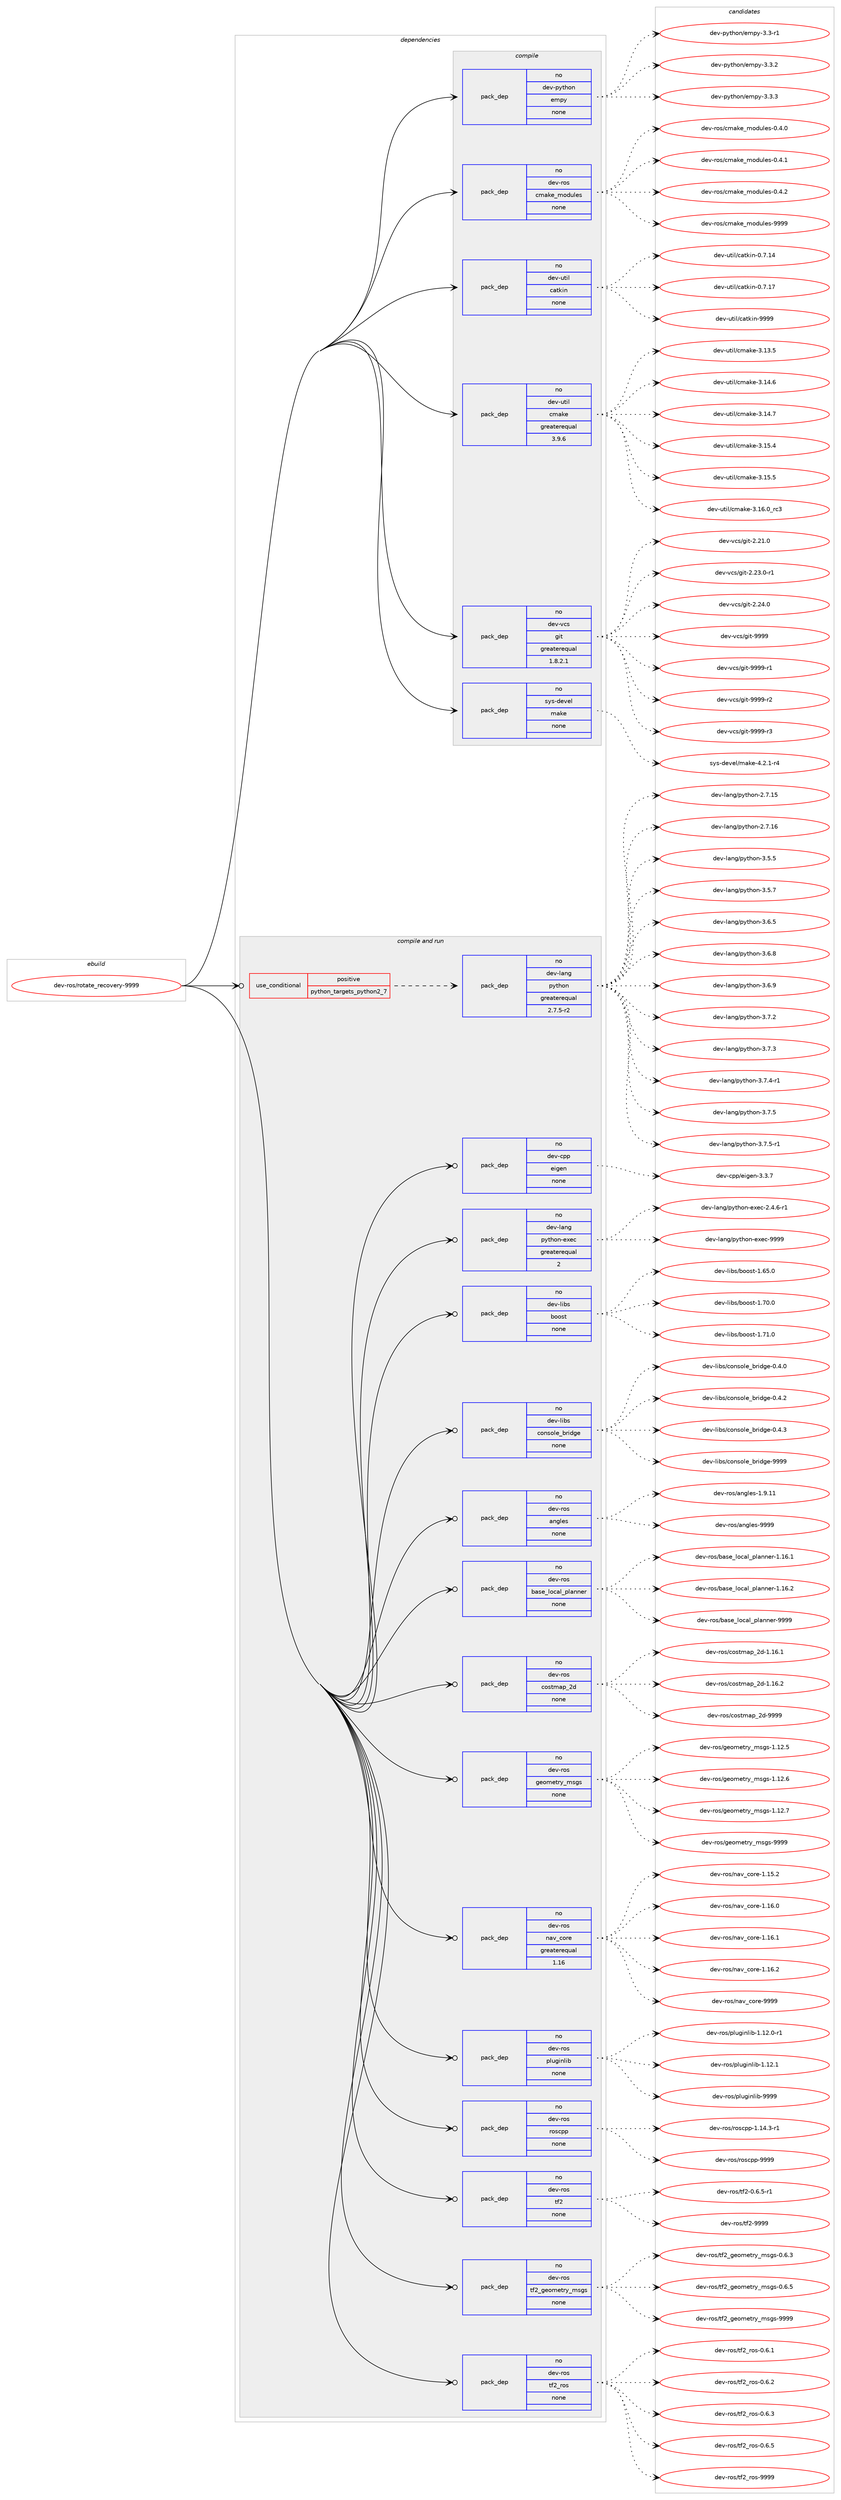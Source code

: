 digraph prolog {

# *************
# Graph options
# *************

newrank=true;
concentrate=true;
compound=true;
graph [rankdir=LR,fontname=Helvetica,fontsize=10,ranksep=1.5];#, ranksep=2.5, nodesep=0.2];
edge  [arrowhead=vee];
node  [fontname=Helvetica,fontsize=10];

# **********
# The ebuild
# **********

subgraph cluster_leftcol {
color=gray;
rank=same;
label=<<i>ebuild</i>>;
id [label="dev-ros/rotate_recovery-9999", color=red, width=4, href="../dev-ros/rotate_recovery-9999.svg"];
}

# ****************
# The dependencies
# ****************

subgraph cluster_midcol {
color=gray;
label=<<i>dependencies</i>>;
subgraph cluster_compile {
fillcolor="#eeeeee";
style=filled;
label=<<i>compile</i>>;
subgraph pack497936 {
dependency665082 [label=<<TABLE BORDER="0" CELLBORDER="1" CELLSPACING="0" CELLPADDING="4" WIDTH="220"><TR><TD ROWSPAN="6" CELLPADDING="30">pack_dep</TD></TR><TR><TD WIDTH="110">no</TD></TR><TR><TD>dev-python</TD></TR><TR><TD>empy</TD></TR><TR><TD>none</TD></TR><TR><TD></TD></TR></TABLE>>, shape=none, color=blue];
}
id:e -> dependency665082:w [weight=20,style="solid",arrowhead="vee"];
subgraph pack497937 {
dependency665083 [label=<<TABLE BORDER="0" CELLBORDER="1" CELLSPACING="0" CELLPADDING="4" WIDTH="220"><TR><TD ROWSPAN="6" CELLPADDING="30">pack_dep</TD></TR><TR><TD WIDTH="110">no</TD></TR><TR><TD>dev-ros</TD></TR><TR><TD>cmake_modules</TD></TR><TR><TD>none</TD></TR><TR><TD></TD></TR></TABLE>>, shape=none, color=blue];
}
id:e -> dependency665083:w [weight=20,style="solid",arrowhead="vee"];
subgraph pack497938 {
dependency665084 [label=<<TABLE BORDER="0" CELLBORDER="1" CELLSPACING="0" CELLPADDING="4" WIDTH="220"><TR><TD ROWSPAN="6" CELLPADDING="30">pack_dep</TD></TR><TR><TD WIDTH="110">no</TD></TR><TR><TD>dev-util</TD></TR><TR><TD>catkin</TD></TR><TR><TD>none</TD></TR><TR><TD></TD></TR></TABLE>>, shape=none, color=blue];
}
id:e -> dependency665084:w [weight=20,style="solid",arrowhead="vee"];
subgraph pack497939 {
dependency665085 [label=<<TABLE BORDER="0" CELLBORDER="1" CELLSPACING="0" CELLPADDING="4" WIDTH="220"><TR><TD ROWSPAN="6" CELLPADDING="30">pack_dep</TD></TR><TR><TD WIDTH="110">no</TD></TR><TR><TD>dev-util</TD></TR><TR><TD>cmake</TD></TR><TR><TD>greaterequal</TD></TR><TR><TD>3.9.6</TD></TR></TABLE>>, shape=none, color=blue];
}
id:e -> dependency665085:w [weight=20,style="solid",arrowhead="vee"];
subgraph pack497940 {
dependency665086 [label=<<TABLE BORDER="0" CELLBORDER="1" CELLSPACING="0" CELLPADDING="4" WIDTH="220"><TR><TD ROWSPAN="6" CELLPADDING="30">pack_dep</TD></TR><TR><TD WIDTH="110">no</TD></TR><TR><TD>dev-vcs</TD></TR><TR><TD>git</TD></TR><TR><TD>greaterequal</TD></TR><TR><TD>1.8.2.1</TD></TR></TABLE>>, shape=none, color=blue];
}
id:e -> dependency665086:w [weight=20,style="solid",arrowhead="vee"];
subgraph pack497941 {
dependency665087 [label=<<TABLE BORDER="0" CELLBORDER="1" CELLSPACING="0" CELLPADDING="4" WIDTH="220"><TR><TD ROWSPAN="6" CELLPADDING="30">pack_dep</TD></TR><TR><TD WIDTH="110">no</TD></TR><TR><TD>sys-devel</TD></TR><TR><TD>make</TD></TR><TR><TD>none</TD></TR><TR><TD></TD></TR></TABLE>>, shape=none, color=blue];
}
id:e -> dependency665087:w [weight=20,style="solid",arrowhead="vee"];
}
subgraph cluster_compileandrun {
fillcolor="#eeeeee";
style=filled;
label=<<i>compile and run</i>>;
subgraph cond155240 {
dependency665088 [label=<<TABLE BORDER="0" CELLBORDER="1" CELLSPACING="0" CELLPADDING="4"><TR><TD ROWSPAN="3" CELLPADDING="10">use_conditional</TD></TR><TR><TD>positive</TD></TR><TR><TD>python_targets_python2_7</TD></TR></TABLE>>, shape=none, color=red];
subgraph pack497942 {
dependency665089 [label=<<TABLE BORDER="0" CELLBORDER="1" CELLSPACING="0" CELLPADDING="4" WIDTH="220"><TR><TD ROWSPAN="6" CELLPADDING="30">pack_dep</TD></TR><TR><TD WIDTH="110">no</TD></TR><TR><TD>dev-lang</TD></TR><TR><TD>python</TD></TR><TR><TD>greaterequal</TD></TR><TR><TD>2.7.5-r2</TD></TR></TABLE>>, shape=none, color=blue];
}
dependency665088:e -> dependency665089:w [weight=20,style="dashed",arrowhead="vee"];
}
id:e -> dependency665088:w [weight=20,style="solid",arrowhead="odotvee"];
subgraph pack497943 {
dependency665090 [label=<<TABLE BORDER="0" CELLBORDER="1" CELLSPACING="0" CELLPADDING="4" WIDTH="220"><TR><TD ROWSPAN="6" CELLPADDING="30">pack_dep</TD></TR><TR><TD WIDTH="110">no</TD></TR><TR><TD>dev-cpp</TD></TR><TR><TD>eigen</TD></TR><TR><TD>none</TD></TR><TR><TD></TD></TR></TABLE>>, shape=none, color=blue];
}
id:e -> dependency665090:w [weight=20,style="solid",arrowhead="odotvee"];
subgraph pack497944 {
dependency665091 [label=<<TABLE BORDER="0" CELLBORDER="1" CELLSPACING="0" CELLPADDING="4" WIDTH="220"><TR><TD ROWSPAN="6" CELLPADDING="30">pack_dep</TD></TR><TR><TD WIDTH="110">no</TD></TR><TR><TD>dev-lang</TD></TR><TR><TD>python-exec</TD></TR><TR><TD>greaterequal</TD></TR><TR><TD>2</TD></TR></TABLE>>, shape=none, color=blue];
}
id:e -> dependency665091:w [weight=20,style="solid",arrowhead="odotvee"];
subgraph pack497945 {
dependency665092 [label=<<TABLE BORDER="0" CELLBORDER="1" CELLSPACING="0" CELLPADDING="4" WIDTH="220"><TR><TD ROWSPAN="6" CELLPADDING="30">pack_dep</TD></TR><TR><TD WIDTH="110">no</TD></TR><TR><TD>dev-libs</TD></TR><TR><TD>boost</TD></TR><TR><TD>none</TD></TR><TR><TD></TD></TR></TABLE>>, shape=none, color=blue];
}
id:e -> dependency665092:w [weight=20,style="solid",arrowhead="odotvee"];
subgraph pack497946 {
dependency665093 [label=<<TABLE BORDER="0" CELLBORDER="1" CELLSPACING="0" CELLPADDING="4" WIDTH="220"><TR><TD ROWSPAN="6" CELLPADDING="30">pack_dep</TD></TR><TR><TD WIDTH="110">no</TD></TR><TR><TD>dev-libs</TD></TR><TR><TD>console_bridge</TD></TR><TR><TD>none</TD></TR><TR><TD></TD></TR></TABLE>>, shape=none, color=blue];
}
id:e -> dependency665093:w [weight=20,style="solid",arrowhead="odotvee"];
subgraph pack497947 {
dependency665094 [label=<<TABLE BORDER="0" CELLBORDER="1" CELLSPACING="0" CELLPADDING="4" WIDTH="220"><TR><TD ROWSPAN="6" CELLPADDING="30">pack_dep</TD></TR><TR><TD WIDTH="110">no</TD></TR><TR><TD>dev-ros</TD></TR><TR><TD>angles</TD></TR><TR><TD>none</TD></TR><TR><TD></TD></TR></TABLE>>, shape=none, color=blue];
}
id:e -> dependency665094:w [weight=20,style="solid",arrowhead="odotvee"];
subgraph pack497948 {
dependency665095 [label=<<TABLE BORDER="0" CELLBORDER="1" CELLSPACING="0" CELLPADDING="4" WIDTH="220"><TR><TD ROWSPAN="6" CELLPADDING="30">pack_dep</TD></TR><TR><TD WIDTH="110">no</TD></TR><TR><TD>dev-ros</TD></TR><TR><TD>base_local_planner</TD></TR><TR><TD>none</TD></TR><TR><TD></TD></TR></TABLE>>, shape=none, color=blue];
}
id:e -> dependency665095:w [weight=20,style="solid",arrowhead="odotvee"];
subgraph pack497949 {
dependency665096 [label=<<TABLE BORDER="0" CELLBORDER="1" CELLSPACING="0" CELLPADDING="4" WIDTH="220"><TR><TD ROWSPAN="6" CELLPADDING="30">pack_dep</TD></TR><TR><TD WIDTH="110">no</TD></TR><TR><TD>dev-ros</TD></TR><TR><TD>costmap_2d</TD></TR><TR><TD>none</TD></TR><TR><TD></TD></TR></TABLE>>, shape=none, color=blue];
}
id:e -> dependency665096:w [weight=20,style="solid",arrowhead="odotvee"];
subgraph pack497950 {
dependency665097 [label=<<TABLE BORDER="0" CELLBORDER="1" CELLSPACING="0" CELLPADDING="4" WIDTH="220"><TR><TD ROWSPAN="6" CELLPADDING="30">pack_dep</TD></TR><TR><TD WIDTH="110">no</TD></TR><TR><TD>dev-ros</TD></TR><TR><TD>geometry_msgs</TD></TR><TR><TD>none</TD></TR><TR><TD></TD></TR></TABLE>>, shape=none, color=blue];
}
id:e -> dependency665097:w [weight=20,style="solid",arrowhead="odotvee"];
subgraph pack497951 {
dependency665098 [label=<<TABLE BORDER="0" CELLBORDER="1" CELLSPACING="0" CELLPADDING="4" WIDTH="220"><TR><TD ROWSPAN="6" CELLPADDING="30">pack_dep</TD></TR><TR><TD WIDTH="110">no</TD></TR><TR><TD>dev-ros</TD></TR><TR><TD>nav_core</TD></TR><TR><TD>greaterequal</TD></TR><TR><TD>1.16</TD></TR></TABLE>>, shape=none, color=blue];
}
id:e -> dependency665098:w [weight=20,style="solid",arrowhead="odotvee"];
subgraph pack497952 {
dependency665099 [label=<<TABLE BORDER="0" CELLBORDER="1" CELLSPACING="0" CELLPADDING="4" WIDTH="220"><TR><TD ROWSPAN="6" CELLPADDING="30">pack_dep</TD></TR><TR><TD WIDTH="110">no</TD></TR><TR><TD>dev-ros</TD></TR><TR><TD>pluginlib</TD></TR><TR><TD>none</TD></TR><TR><TD></TD></TR></TABLE>>, shape=none, color=blue];
}
id:e -> dependency665099:w [weight=20,style="solid",arrowhead="odotvee"];
subgraph pack497953 {
dependency665100 [label=<<TABLE BORDER="0" CELLBORDER="1" CELLSPACING="0" CELLPADDING="4" WIDTH="220"><TR><TD ROWSPAN="6" CELLPADDING="30">pack_dep</TD></TR><TR><TD WIDTH="110">no</TD></TR><TR><TD>dev-ros</TD></TR><TR><TD>roscpp</TD></TR><TR><TD>none</TD></TR><TR><TD></TD></TR></TABLE>>, shape=none, color=blue];
}
id:e -> dependency665100:w [weight=20,style="solid",arrowhead="odotvee"];
subgraph pack497954 {
dependency665101 [label=<<TABLE BORDER="0" CELLBORDER="1" CELLSPACING="0" CELLPADDING="4" WIDTH="220"><TR><TD ROWSPAN="6" CELLPADDING="30">pack_dep</TD></TR><TR><TD WIDTH="110">no</TD></TR><TR><TD>dev-ros</TD></TR><TR><TD>tf2</TD></TR><TR><TD>none</TD></TR><TR><TD></TD></TR></TABLE>>, shape=none, color=blue];
}
id:e -> dependency665101:w [weight=20,style="solid",arrowhead="odotvee"];
subgraph pack497955 {
dependency665102 [label=<<TABLE BORDER="0" CELLBORDER="1" CELLSPACING="0" CELLPADDING="4" WIDTH="220"><TR><TD ROWSPAN="6" CELLPADDING="30">pack_dep</TD></TR><TR><TD WIDTH="110">no</TD></TR><TR><TD>dev-ros</TD></TR><TR><TD>tf2_geometry_msgs</TD></TR><TR><TD>none</TD></TR><TR><TD></TD></TR></TABLE>>, shape=none, color=blue];
}
id:e -> dependency665102:w [weight=20,style="solid",arrowhead="odotvee"];
subgraph pack497956 {
dependency665103 [label=<<TABLE BORDER="0" CELLBORDER="1" CELLSPACING="0" CELLPADDING="4" WIDTH="220"><TR><TD ROWSPAN="6" CELLPADDING="30">pack_dep</TD></TR><TR><TD WIDTH="110">no</TD></TR><TR><TD>dev-ros</TD></TR><TR><TD>tf2_ros</TD></TR><TR><TD>none</TD></TR><TR><TD></TD></TR></TABLE>>, shape=none, color=blue];
}
id:e -> dependency665103:w [weight=20,style="solid",arrowhead="odotvee"];
}
subgraph cluster_run {
fillcolor="#eeeeee";
style=filled;
label=<<i>run</i>>;
}
}

# **************
# The candidates
# **************

subgraph cluster_choices {
rank=same;
color=gray;
label=<<i>candidates</i>>;

subgraph choice497936 {
color=black;
nodesep=1;
choice1001011184511212111610411111047101109112121455146514511449 [label="dev-python/empy-3.3-r1", color=red, width=4,href="../dev-python/empy-3.3-r1.svg"];
choice1001011184511212111610411111047101109112121455146514650 [label="dev-python/empy-3.3.2", color=red, width=4,href="../dev-python/empy-3.3.2.svg"];
choice1001011184511212111610411111047101109112121455146514651 [label="dev-python/empy-3.3.3", color=red, width=4,href="../dev-python/empy-3.3.3.svg"];
dependency665082:e -> choice1001011184511212111610411111047101109112121455146514511449:w [style=dotted,weight="100"];
dependency665082:e -> choice1001011184511212111610411111047101109112121455146514650:w [style=dotted,weight="100"];
dependency665082:e -> choice1001011184511212111610411111047101109112121455146514651:w [style=dotted,weight="100"];
}
subgraph choice497937 {
color=black;
nodesep=1;
choice1001011184511411111547991099710710195109111100117108101115454846524648 [label="dev-ros/cmake_modules-0.4.0", color=red, width=4,href="../dev-ros/cmake_modules-0.4.0.svg"];
choice1001011184511411111547991099710710195109111100117108101115454846524649 [label="dev-ros/cmake_modules-0.4.1", color=red, width=4,href="../dev-ros/cmake_modules-0.4.1.svg"];
choice1001011184511411111547991099710710195109111100117108101115454846524650 [label="dev-ros/cmake_modules-0.4.2", color=red, width=4,href="../dev-ros/cmake_modules-0.4.2.svg"];
choice10010111845114111115479910997107101951091111001171081011154557575757 [label="dev-ros/cmake_modules-9999", color=red, width=4,href="../dev-ros/cmake_modules-9999.svg"];
dependency665083:e -> choice1001011184511411111547991099710710195109111100117108101115454846524648:w [style=dotted,weight="100"];
dependency665083:e -> choice1001011184511411111547991099710710195109111100117108101115454846524649:w [style=dotted,weight="100"];
dependency665083:e -> choice1001011184511411111547991099710710195109111100117108101115454846524650:w [style=dotted,weight="100"];
dependency665083:e -> choice10010111845114111115479910997107101951091111001171081011154557575757:w [style=dotted,weight="100"];
}
subgraph choice497938 {
color=black;
nodesep=1;
choice1001011184511711610510847999711610710511045484655464952 [label="dev-util/catkin-0.7.14", color=red, width=4,href="../dev-util/catkin-0.7.14.svg"];
choice1001011184511711610510847999711610710511045484655464955 [label="dev-util/catkin-0.7.17", color=red, width=4,href="../dev-util/catkin-0.7.17.svg"];
choice100101118451171161051084799971161071051104557575757 [label="dev-util/catkin-9999", color=red, width=4,href="../dev-util/catkin-9999.svg"];
dependency665084:e -> choice1001011184511711610510847999711610710511045484655464952:w [style=dotted,weight="100"];
dependency665084:e -> choice1001011184511711610510847999711610710511045484655464955:w [style=dotted,weight="100"];
dependency665084:e -> choice100101118451171161051084799971161071051104557575757:w [style=dotted,weight="100"];
}
subgraph choice497939 {
color=black;
nodesep=1;
choice1001011184511711610510847991099710710145514649514653 [label="dev-util/cmake-3.13.5", color=red, width=4,href="../dev-util/cmake-3.13.5.svg"];
choice1001011184511711610510847991099710710145514649524654 [label="dev-util/cmake-3.14.6", color=red, width=4,href="../dev-util/cmake-3.14.6.svg"];
choice1001011184511711610510847991099710710145514649524655 [label="dev-util/cmake-3.14.7", color=red, width=4,href="../dev-util/cmake-3.14.7.svg"];
choice1001011184511711610510847991099710710145514649534652 [label="dev-util/cmake-3.15.4", color=red, width=4,href="../dev-util/cmake-3.15.4.svg"];
choice1001011184511711610510847991099710710145514649534653 [label="dev-util/cmake-3.15.5", color=red, width=4,href="../dev-util/cmake-3.15.5.svg"];
choice1001011184511711610510847991099710710145514649544648951149951 [label="dev-util/cmake-3.16.0_rc3", color=red, width=4,href="../dev-util/cmake-3.16.0_rc3.svg"];
dependency665085:e -> choice1001011184511711610510847991099710710145514649514653:w [style=dotted,weight="100"];
dependency665085:e -> choice1001011184511711610510847991099710710145514649524654:w [style=dotted,weight="100"];
dependency665085:e -> choice1001011184511711610510847991099710710145514649524655:w [style=dotted,weight="100"];
dependency665085:e -> choice1001011184511711610510847991099710710145514649534652:w [style=dotted,weight="100"];
dependency665085:e -> choice1001011184511711610510847991099710710145514649534653:w [style=dotted,weight="100"];
dependency665085:e -> choice1001011184511711610510847991099710710145514649544648951149951:w [style=dotted,weight="100"];
}
subgraph choice497940 {
color=black;
nodesep=1;
choice10010111845118991154710310511645504650494648 [label="dev-vcs/git-2.21.0", color=red, width=4,href="../dev-vcs/git-2.21.0.svg"];
choice100101118451189911547103105116455046505146484511449 [label="dev-vcs/git-2.23.0-r1", color=red, width=4,href="../dev-vcs/git-2.23.0-r1.svg"];
choice10010111845118991154710310511645504650524648 [label="dev-vcs/git-2.24.0", color=red, width=4,href="../dev-vcs/git-2.24.0.svg"];
choice1001011184511899115471031051164557575757 [label="dev-vcs/git-9999", color=red, width=4,href="../dev-vcs/git-9999.svg"];
choice10010111845118991154710310511645575757574511449 [label="dev-vcs/git-9999-r1", color=red, width=4,href="../dev-vcs/git-9999-r1.svg"];
choice10010111845118991154710310511645575757574511450 [label="dev-vcs/git-9999-r2", color=red, width=4,href="../dev-vcs/git-9999-r2.svg"];
choice10010111845118991154710310511645575757574511451 [label="dev-vcs/git-9999-r3", color=red, width=4,href="../dev-vcs/git-9999-r3.svg"];
dependency665086:e -> choice10010111845118991154710310511645504650494648:w [style=dotted,weight="100"];
dependency665086:e -> choice100101118451189911547103105116455046505146484511449:w [style=dotted,weight="100"];
dependency665086:e -> choice10010111845118991154710310511645504650524648:w [style=dotted,weight="100"];
dependency665086:e -> choice1001011184511899115471031051164557575757:w [style=dotted,weight="100"];
dependency665086:e -> choice10010111845118991154710310511645575757574511449:w [style=dotted,weight="100"];
dependency665086:e -> choice10010111845118991154710310511645575757574511450:w [style=dotted,weight="100"];
dependency665086:e -> choice10010111845118991154710310511645575757574511451:w [style=dotted,weight="100"];
}
subgraph choice497941 {
color=black;
nodesep=1;
choice1151211154510010111810110847109971071014552465046494511452 [label="sys-devel/make-4.2.1-r4", color=red, width=4,href="../sys-devel/make-4.2.1-r4.svg"];
dependency665087:e -> choice1151211154510010111810110847109971071014552465046494511452:w [style=dotted,weight="100"];
}
subgraph choice497942 {
color=black;
nodesep=1;
choice10010111845108971101034711212111610411111045504655464953 [label="dev-lang/python-2.7.15", color=red, width=4,href="../dev-lang/python-2.7.15.svg"];
choice10010111845108971101034711212111610411111045504655464954 [label="dev-lang/python-2.7.16", color=red, width=4,href="../dev-lang/python-2.7.16.svg"];
choice100101118451089711010347112121116104111110455146534653 [label="dev-lang/python-3.5.5", color=red, width=4,href="../dev-lang/python-3.5.5.svg"];
choice100101118451089711010347112121116104111110455146534655 [label="dev-lang/python-3.5.7", color=red, width=4,href="../dev-lang/python-3.5.7.svg"];
choice100101118451089711010347112121116104111110455146544653 [label="dev-lang/python-3.6.5", color=red, width=4,href="../dev-lang/python-3.6.5.svg"];
choice100101118451089711010347112121116104111110455146544656 [label="dev-lang/python-3.6.8", color=red, width=4,href="../dev-lang/python-3.6.8.svg"];
choice100101118451089711010347112121116104111110455146544657 [label="dev-lang/python-3.6.9", color=red, width=4,href="../dev-lang/python-3.6.9.svg"];
choice100101118451089711010347112121116104111110455146554650 [label="dev-lang/python-3.7.2", color=red, width=4,href="../dev-lang/python-3.7.2.svg"];
choice100101118451089711010347112121116104111110455146554651 [label="dev-lang/python-3.7.3", color=red, width=4,href="../dev-lang/python-3.7.3.svg"];
choice1001011184510897110103471121211161041111104551465546524511449 [label="dev-lang/python-3.7.4-r1", color=red, width=4,href="../dev-lang/python-3.7.4-r1.svg"];
choice100101118451089711010347112121116104111110455146554653 [label="dev-lang/python-3.7.5", color=red, width=4,href="../dev-lang/python-3.7.5.svg"];
choice1001011184510897110103471121211161041111104551465546534511449 [label="dev-lang/python-3.7.5-r1", color=red, width=4,href="../dev-lang/python-3.7.5-r1.svg"];
dependency665089:e -> choice10010111845108971101034711212111610411111045504655464953:w [style=dotted,weight="100"];
dependency665089:e -> choice10010111845108971101034711212111610411111045504655464954:w [style=dotted,weight="100"];
dependency665089:e -> choice100101118451089711010347112121116104111110455146534653:w [style=dotted,weight="100"];
dependency665089:e -> choice100101118451089711010347112121116104111110455146534655:w [style=dotted,weight="100"];
dependency665089:e -> choice100101118451089711010347112121116104111110455146544653:w [style=dotted,weight="100"];
dependency665089:e -> choice100101118451089711010347112121116104111110455146544656:w [style=dotted,weight="100"];
dependency665089:e -> choice100101118451089711010347112121116104111110455146544657:w [style=dotted,weight="100"];
dependency665089:e -> choice100101118451089711010347112121116104111110455146554650:w [style=dotted,weight="100"];
dependency665089:e -> choice100101118451089711010347112121116104111110455146554651:w [style=dotted,weight="100"];
dependency665089:e -> choice1001011184510897110103471121211161041111104551465546524511449:w [style=dotted,weight="100"];
dependency665089:e -> choice100101118451089711010347112121116104111110455146554653:w [style=dotted,weight="100"];
dependency665089:e -> choice1001011184510897110103471121211161041111104551465546534511449:w [style=dotted,weight="100"];
}
subgraph choice497943 {
color=black;
nodesep=1;
choice100101118459911211247101105103101110455146514655 [label="dev-cpp/eigen-3.3.7", color=red, width=4,href="../dev-cpp/eigen-3.3.7.svg"];
dependency665090:e -> choice100101118459911211247101105103101110455146514655:w [style=dotted,weight="100"];
}
subgraph choice497944 {
color=black;
nodesep=1;
choice10010111845108971101034711212111610411111045101120101994550465246544511449 [label="dev-lang/python-exec-2.4.6-r1", color=red, width=4,href="../dev-lang/python-exec-2.4.6-r1.svg"];
choice10010111845108971101034711212111610411111045101120101994557575757 [label="dev-lang/python-exec-9999", color=red, width=4,href="../dev-lang/python-exec-9999.svg"];
dependency665091:e -> choice10010111845108971101034711212111610411111045101120101994550465246544511449:w [style=dotted,weight="100"];
dependency665091:e -> choice10010111845108971101034711212111610411111045101120101994557575757:w [style=dotted,weight="100"];
}
subgraph choice497945 {
color=black;
nodesep=1;
choice1001011184510810598115479811111111511645494654534648 [label="dev-libs/boost-1.65.0", color=red, width=4,href="../dev-libs/boost-1.65.0.svg"];
choice1001011184510810598115479811111111511645494655484648 [label="dev-libs/boost-1.70.0", color=red, width=4,href="../dev-libs/boost-1.70.0.svg"];
choice1001011184510810598115479811111111511645494655494648 [label="dev-libs/boost-1.71.0", color=red, width=4,href="../dev-libs/boost-1.71.0.svg"];
dependency665092:e -> choice1001011184510810598115479811111111511645494654534648:w [style=dotted,weight="100"];
dependency665092:e -> choice1001011184510810598115479811111111511645494655484648:w [style=dotted,weight="100"];
dependency665092:e -> choice1001011184510810598115479811111111511645494655494648:w [style=dotted,weight="100"];
}
subgraph choice497946 {
color=black;
nodesep=1;
choice100101118451081059811547991111101151111081019598114105100103101454846524648 [label="dev-libs/console_bridge-0.4.0", color=red, width=4,href="../dev-libs/console_bridge-0.4.0.svg"];
choice100101118451081059811547991111101151111081019598114105100103101454846524650 [label="dev-libs/console_bridge-0.4.2", color=red, width=4,href="../dev-libs/console_bridge-0.4.2.svg"];
choice100101118451081059811547991111101151111081019598114105100103101454846524651 [label="dev-libs/console_bridge-0.4.3", color=red, width=4,href="../dev-libs/console_bridge-0.4.3.svg"];
choice1001011184510810598115479911111011511110810195981141051001031014557575757 [label="dev-libs/console_bridge-9999", color=red, width=4,href="../dev-libs/console_bridge-9999.svg"];
dependency665093:e -> choice100101118451081059811547991111101151111081019598114105100103101454846524648:w [style=dotted,weight="100"];
dependency665093:e -> choice100101118451081059811547991111101151111081019598114105100103101454846524650:w [style=dotted,weight="100"];
dependency665093:e -> choice100101118451081059811547991111101151111081019598114105100103101454846524651:w [style=dotted,weight="100"];
dependency665093:e -> choice1001011184510810598115479911111011511110810195981141051001031014557575757:w [style=dotted,weight="100"];
}
subgraph choice497947 {
color=black;
nodesep=1;
choice10010111845114111115479711010310810111545494657464949 [label="dev-ros/angles-1.9.11", color=red, width=4,href="../dev-ros/angles-1.9.11.svg"];
choice1001011184511411111547971101031081011154557575757 [label="dev-ros/angles-9999", color=red, width=4,href="../dev-ros/angles-9999.svg"];
dependency665094:e -> choice10010111845114111115479711010310810111545494657464949:w [style=dotted,weight="100"];
dependency665094:e -> choice1001011184511411111547971101031081011154557575757:w [style=dotted,weight="100"];
}
subgraph choice497948 {
color=black;
nodesep=1;
choice10010111845114111115479897115101951081119997108951121089711011010111445494649544649 [label="dev-ros/base_local_planner-1.16.1", color=red, width=4,href="../dev-ros/base_local_planner-1.16.1.svg"];
choice10010111845114111115479897115101951081119997108951121089711011010111445494649544650 [label="dev-ros/base_local_planner-1.16.2", color=red, width=4,href="../dev-ros/base_local_planner-1.16.2.svg"];
choice1001011184511411111547989711510195108111999710895112108971101101011144557575757 [label="dev-ros/base_local_planner-9999", color=red, width=4,href="../dev-ros/base_local_planner-9999.svg"];
dependency665095:e -> choice10010111845114111115479897115101951081119997108951121089711011010111445494649544649:w [style=dotted,weight="100"];
dependency665095:e -> choice10010111845114111115479897115101951081119997108951121089711011010111445494649544650:w [style=dotted,weight="100"];
dependency665095:e -> choice1001011184511411111547989711510195108111999710895112108971101101011144557575757:w [style=dotted,weight="100"];
}
subgraph choice497949 {
color=black;
nodesep=1;
choice10010111845114111115479911111511610997112955010045494649544649 [label="dev-ros/costmap_2d-1.16.1", color=red, width=4,href="../dev-ros/costmap_2d-1.16.1.svg"];
choice10010111845114111115479911111511610997112955010045494649544650 [label="dev-ros/costmap_2d-1.16.2", color=red, width=4,href="../dev-ros/costmap_2d-1.16.2.svg"];
choice1001011184511411111547991111151161099711295501004557575757 [label="dev-ros/costmap_2d-9999", color=red, width=4,href="../dev-ros/costmap_2d-9999.svg"];
dependency665096:e -> choice10010111845114111115479911111511610997112955010045494649544649:w [style=dotted,weight="100"];
dependency665096:e -> choice10010111845114111115479911111511610997112955010045494649544650:w [style=dotted,weight="100"];
dependency665096:e -> choice1001011184511411111547991111151161099711295501004557575757:w [style=dotted,weight="100"];
}
subgraph choice497950 {
color=black;
nodesep=1;
choice10010111845114111115471031011111091011161141219510911510311545494649504653 [label="dev-ros/geometry_msgs-1.12.5", color=red, width=4,href="../dev-ros/geometry_msgs-1.12.5.svg"];
choice10010111845114111115471031011111091011161141219510911510311545494649504654 [label="dev-ros/geometry_msgs-1.12.6", color=red, width=4,href="../dev-ros/geometry_msgs-1.12.6.svg"];
choice10010111845114111115471031011111091011161141219510911510311545494649504655 [label="dev-ros/geometry_msgs-1.12.7", color=red, width=4,href="../dev-ros/geometry_msgs-1.12.7.svg"];
choice1001011184511411111547103101111109101116114121951091151031154557575757 [label="dev-ros/geometry_msgs-9999", color=red, width=4,href="../dev-ros/geometry_msgs-9999.svg"];
dependency665097:e -> choice10010111845114111115471031011111091011161141219510911510311545494649504653:w [style=dotted,weight="100"];
dependency665097:e -> choice10010111845114111115471031011111091011161141219510911510311545494649504654:w [style=dotted,weight="100"];
dependency665097:e -> choice10010111845114111115471031011111091011161141219510911510311545494649504655:w [style=dotted,weight="100"];
dependency665097:e -> choice1001011184511411111547103101111109101116114121951091151031154557575757:w [style=dotted,weight="100"];
}
subgraph choice497951 {
color=black;
nodesep=1;
choice100101118451141111154711097118959911111410145494649534650 [label="dev-ros/nav_core-1.15.2", color=red, width=4,href="../dev-ros/nav_core-1.15.2.svg"];
choice100101118451141111154711097118959911111410145494649544648 [label="dev-ros/nav_core-1.16.0", color=red, width=4,href="../dev-ros/nav_core-1.16.0.svg"];
choice100101118451141111154711097118959911111410145494649544649 [label="dev-ros/nav_core-1.16.1", color=red, width=4,href="../dev-ros/nav_core-1.16.1.svg"];
choice100101118451141111154711097118959911111410145494649544650 [label="dev-ros/nav_core-1.16.2", color=red, width=4,href="../dev-ros/nav_core-1.16.2.svg"];
choice10010111845114111115471109711895991111141014557575757 [label="dev-ros/nav_core-9999", color=red, width=4,href="../dev-ros/nav_core-9999.svg"];
dependency665098:e -> choice100101118451141111154711097118959911111410145494649534650:w [style=dotted,weight="100"];
dependency665098:e -> choice100101118451141111154711097118959911111410145494649544648:w [style=dotted,weight="100"];
dependency665098:e -> choice100101118451141111154711097118959911111410145494649544649:w [style=dotted,weight="100"];
dependency665098:e -> choice100101118451141111154711097118959911111410145494649544650:w [style=dotted,weight="100"];
dependency665098:e -> choice10010111845114111115471109711895991111141014557575757:w [style=dotted,weight="100"];
}
subgraph choice497952 {
color=black;
nodesep=1;
choice100101118451141111154711210811710310511010810598454946495046484511449 [label="dev-ros/pluginlib-1.12.0-r1", color=red, width=4,href="../dev-ros/pluginlib-1.12.0-r1.svg"];
choice10010111845114111115471121081171031051101081059845494649504649 [label="dev-ros/pluginlib-1.12.1", color=red, width=4,href="../dev-ros/pluginlib-1.12.1.svg"];
choice1001011184511411111547112108117103105110108105984557575757 [label="dev-ros/pluginlib-9999", color=red, width=4,href="../dev-ros/pluginlib-9999.svg"];
dependency665099:e -> choice100101118451141111154711210811710310511010810598454946495046484511449:w [style=dotted,weight="100"];
dependency665099:e -> choice10010111845114111115471121081171031051101081059845494649504649:w [style=dotted,weight="100"];
dependency665099:e -> choice1001011184511411111547112108117103105110108105984557575757:w [style=dotted,weight="100"];
}
subgraph choice497953 {
color=black;
nodesep=1;
choice100101118451141111154711411111599112112454946495246514511449 [label="dev-ros/roscpp-1.14.3-r1", color=red, width=4,href="../dev-ros/roscpp-1.14.3-r1.svg"];
choice1001011184511411111547114111115991121124557575757 [label="dev-ros/roscpp-9999", color=red, width=4,href="../dev-ros/roscpp-9999.svg"];
dependency665100:e -> choice100101118451141111154711411111599112112454946495246514511449:w [style=dotted,weight="100"];
dependency665100:e -> choice1001011184511411111547114111115991121124557575757:w [style=dotted,weight="100"];
}
subgraph choice497954 {
color=black;
nodesep=1;
choice1001011184511411111547116102504548465446534511449 [label="dev-ros/tf2-0.6.5-r1", color=red, width=4,href="../dev-ros/tf2-0.6.5-r1.svg"];
choice1001011184511411111547116102504557575757 [label="dev-ros/tf2-9999", color=red, width=4,href="../dev-ros/tf2-9999.svg"];
dependency665101:e -> choice1001011184511411111547116102504548465446534511449:w [style=dotted,weight="100"];
dependency665101:e -> choice1001011184511411111547116102504557575757:w [style=dotted,weight="100"];
}
subgraph choice497955 {
color=black;
nodesep=1;
choice1001011184511411111547116102509510310111110910111611412195109115103115454846544651 [label="dev-ros/tf2_geometry_msgs-0.6.3", color=red, width=4,href="../dev-ros/tf2_geometry_msgs-0.6.3.svg"];
choice1001011184511411111547116102509510310111110910111611412195109115103115454846544653 [label="dev-ros/tf2_geometry_msgs-0.6.5", color=red, width=4,href="../dev-ros/tf2_geometry_msgs-0.6.5.svg"];
choice10010111845114111115471161025095103101111109101116114121951091151031154557575757 [label="dev-ros/tf2_geometry_msgs-9999", color=red, width=4,href="../dev-ros/tf2_geometry_msgs-9999.svg"];
dependency665102:e -> choice1001011184511411111547116102509510310111110910111611412195109115103115454846544651:w [style=dotted,weight="100"];
dependency665102:e -> choice1001011184511411111547116102509510310111110910111611412195109115103115454846544653:w [style=dotted,weight="100"];
dependency665102:e -> choice10010111845114111115471161025095103101111109101116114121951091151031154557575757:w [style=dotted,weight="100"];
}
subgraph choice497956 {
color=black;
nodesep=1;
choice10010111845114111115471161025095114111115454846544649 [label="dev-ros/tf2_ros-0.6.1", color=red, width=4,href="../dev-ros/tf2_ros-0.6.1.svg"];
choice10010111845114111115471161025095114111115454846544650 [label="dev-ros/tf2_ros-0.6.2", color=red, width=4,href="../dev-ros/tf2_ros-0.6.2.svg"];
choice10010111845114111115471161025095114111115454846544651 [label="dev-ros/tf2_ros-0.6.3", color=red, width=4,href="../dev-ros/tf2_ros-0.6.3.svg"];
choice10010111845114111115471161025095114111115454846544653 [label="dev-ros/tf2_ros-0.6.5", color=red, width=4,href="../dev-ros/tf2_ros-0.6.5.svg"];
choice100101118451141111154711610250951141111154557575757 [label="dev-ros/tf2_ros-9999", color=red, width=4,href="../dev-ros/tf2_ros-9999.svg"];
dependency665103:e -> choice10010111845114111115471161025095114111115454846544649:w [style=dotted,weight="100"];
dependency665103:e -> choice10010111845114111115471161025095114111115454846544650:w [style=dotted,weight="100"];
dependency665103:e -> choice10010111845114111115471161025095114111115454846544651:w [style=dotted,weight="100"];
dependency665103:e -> choice10010111845114111115471161025095114111115454846544653:w [style=dotted,weight="100"];
dependency665103:e -> choice100101118451141111154711610250951141111154557575757:w [style=dotted,weight="100"];
}
}

}
